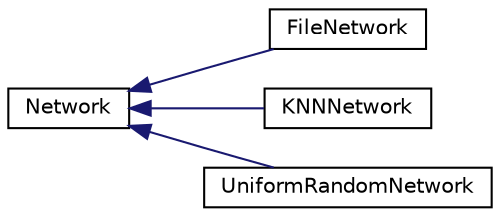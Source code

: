 digraph "Graphical Class Hierarchy"
{
 // LATEX_PDF_SIZE
  edge [fontname="Helvetica",fontsize="10",labelfontname="Helvetica",labelfontsize="10"];
  node [fontname="Helvetica",fontsize="10",shape=record];
  rankdir="LR";
  Node0 [label="Network",height=0.2,width=0.4,color="black", fillcolor="white", style="filled",URL="$class_network.html",tooltip="Network is an abstract class that supports creation of connectivity on a set of neurons and operation..."];
  Node0 -> Node1 [dir="back",color="midnightblue",fontsize="10",style="solid",fontname="Helvetica"];
  Node1 [label="FileNetwork",height=0.2,width=0.4,color="black", fillcolor="white", style="filled",URL="$class_file_network.html",tooltip="Network read in from a file with the format inferred in constructor."];
  Node0 -> Node2 [dir="back",color="midnightblue",fontsize="10",style="solid",fontname="Helvetica"];
  Node2 [label="KNNNetwork",height=0.2,width=0.4,color="black", fillcolor="white", style="filled",URL="$class_k_n_n_network.html",tooltip="Localized coupling where a neuron is connected to the k-nearest neighbors."];
  Node0 -> Node3 [dir="back",color="midnightblue",fontsize="10",style="solid",fontname="Helvetica"];
  Node3 [label="UniformRandomNetwork",height=0.2,width=0.4,color="black", fillcolor="white", style="filled",URL="$class_uniform_random_network.html",tooltip="Network where each neuron has a fixed number of downstream connections chosen uniformly randomly."];
}
